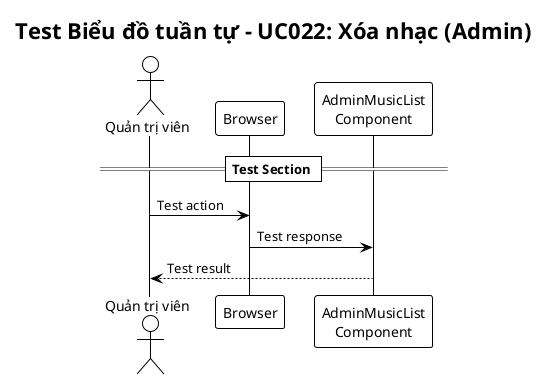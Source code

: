 @startuml UC022-Test-Syntax
!theme plain

title Test Biểu đồ tuần tự - UC022: Xóa nhạc (Admin)

actor Admin as "Quản trị viên"
participant Browser as "Browser"
participant AdminMusicListComponent as "AdminMusicList\nComponent"

== Test Section ==

Admin -> Browser: Test action
Browser -> AdminMusicListComponent: Test response
AdminMusicListComponent --> Admin: Test result

@enduml

